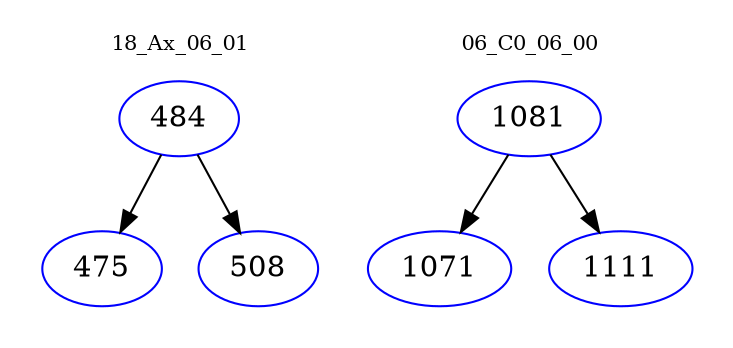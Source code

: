 digraph{
subgraph cluster_0 {
color = white
label = "18_Ax_06_01";
fontsize=10;
T0_484 [label="484", color="blue"]
T0_484 -> T0_475 [color="black"]
T0_475 [label="475", color="blue"]
T0_484 -> T0_508 [color="black"]
T0_508 [label="508", color="blue"]
}
subgraph cluster_1 {
color = white
label = "06_C0_06_00";
fontsize=10;
T1_1081 [label="1081", color="blue"]
T1_1081 -> T1_1071 [color="black"]
T1_1071 [label="1071", color="blue"]
T1_1081 -> T1_1111 [color="black"]
T1_1111 [label="1111", color="blue"]
}
}
